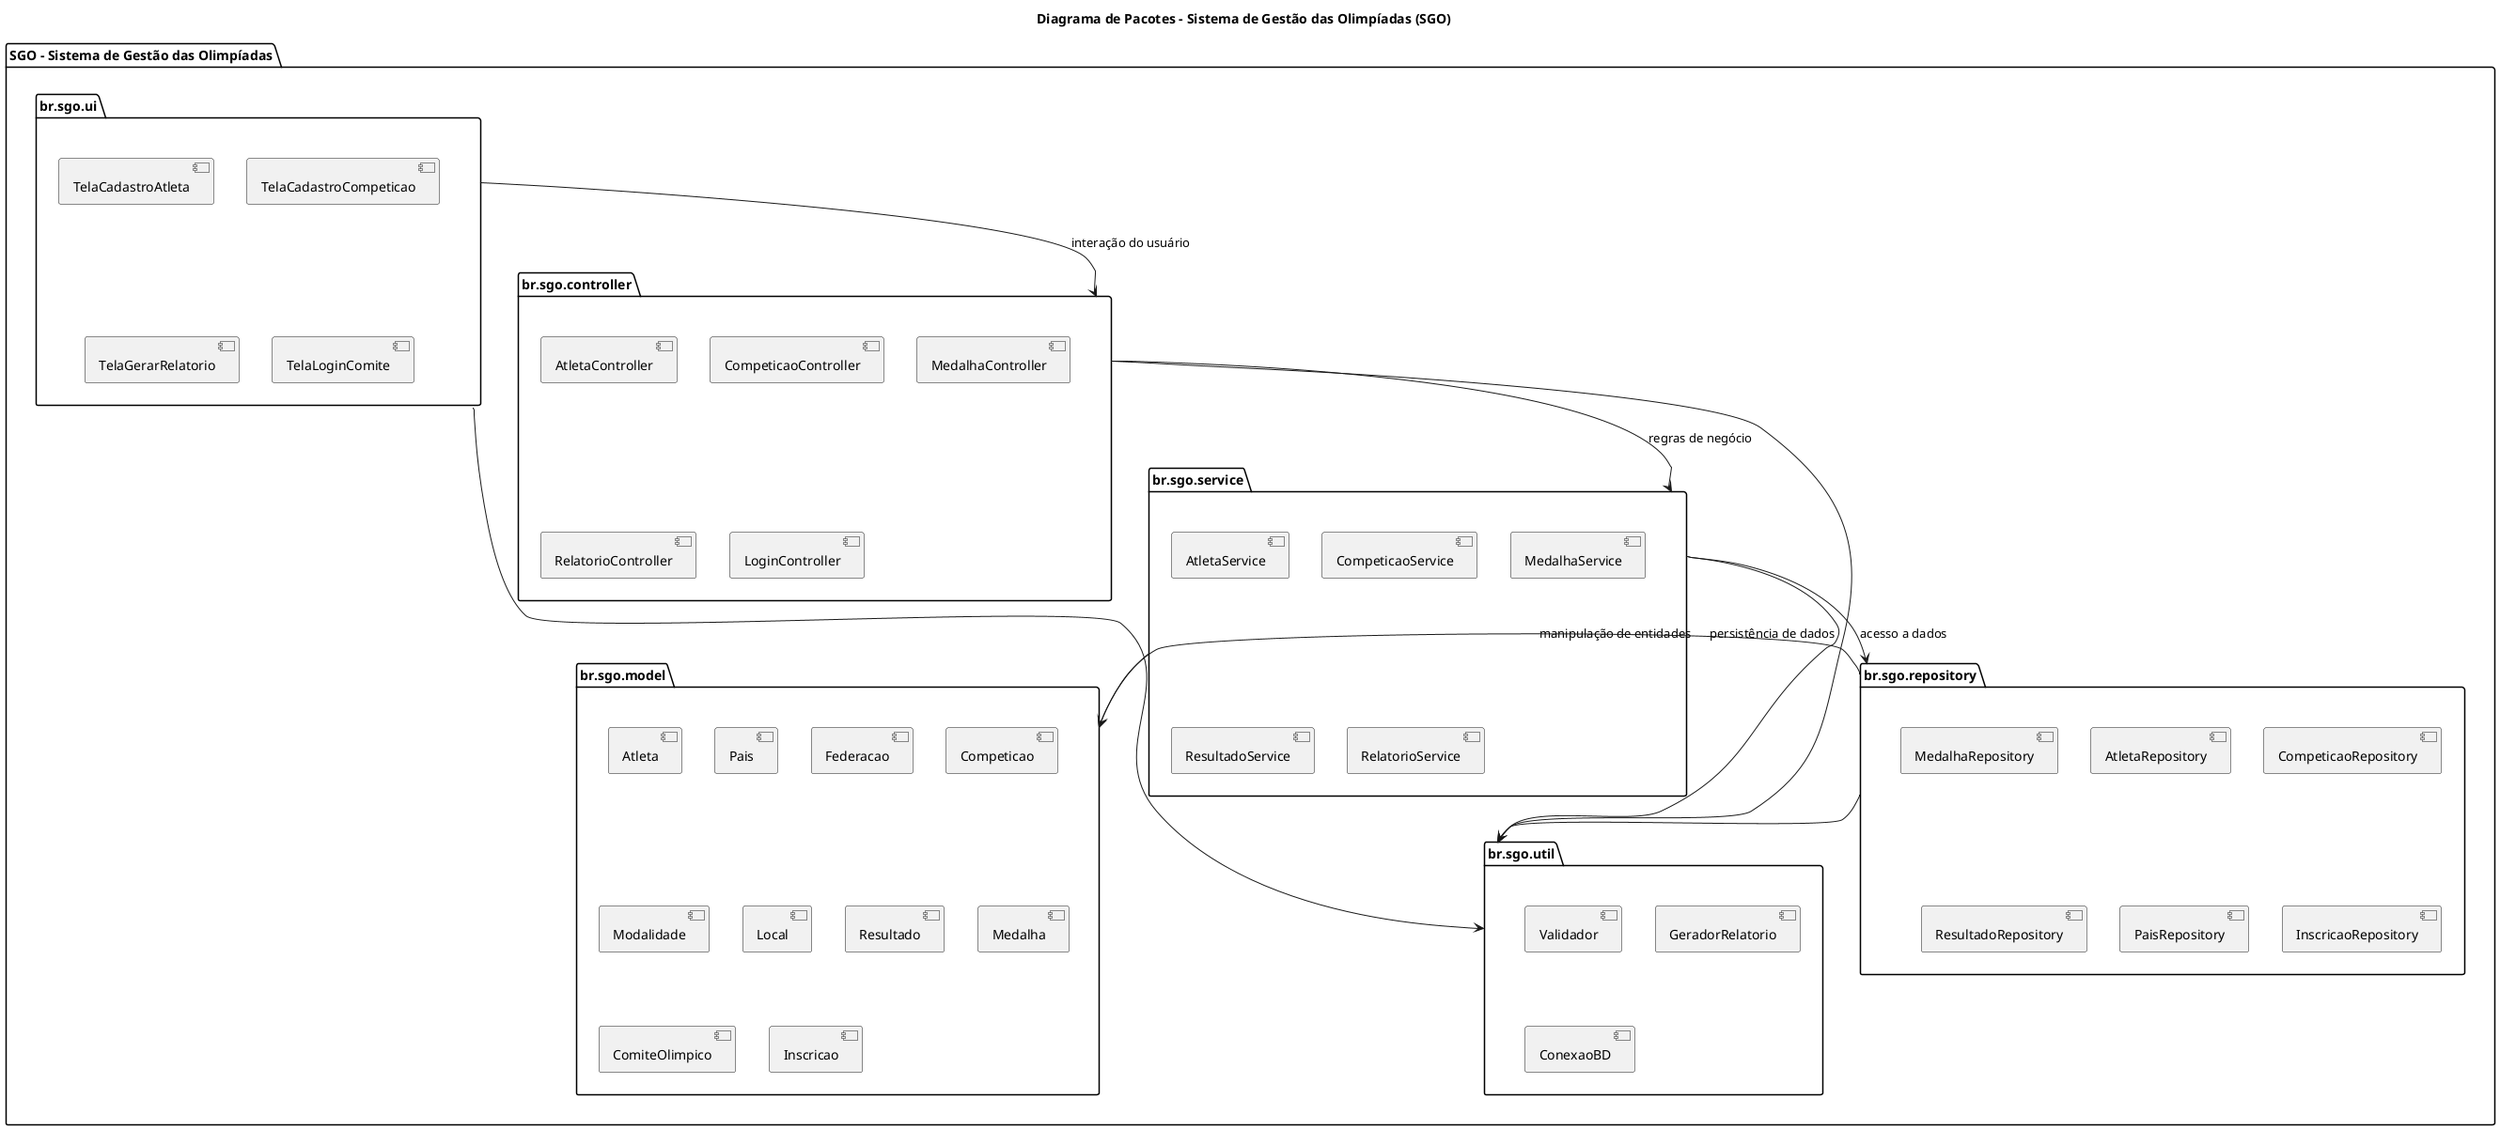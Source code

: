 @startuml
title Diagrama de Pacotes - Sistema de Gestão das Olimpíadas (SGO)

'==========================
' Pacote principal do sistema
'==========================
package "SGO - Sistema de Gestão das Olimpíadas" {

    '--------------------------
    ' Camada de Apresentação
    '--------------------------
    package "br.sgo.ui" as UI {
        [TelaCadastroAtleta]
        [TelaCadastroCompeticao]
        [TelaGerarRelatorio]
        [TelaLoginComite]
    }

    '--------------------------
    ' Camada de Controle
    '--------------------------
    package "br.sgo.controller" as Controller {
        [AtletaController]
        [CompeticaoController]
        [MedalhaController]
        [RelatorioController]
        [LoginController]
    }

    '--------------------------
    ' Camada de Serviço (Regras de Negócio)
    '--------------------------
    package "br.sgo.service" as Service {
        [AtletaService]
        [CompeticaoService]
        [MedalhaService]
        [ResultadoService]
        [RelatorioService]
    }

    '--------------------------
    ' Camada de Modelo (Entidades)
    '--------------------------
    package "br.sgo.model" as Model {
        [Atleta]
        [Pais]
        [Federacao]
        [Competicao]
        [Modalidade]
        [Local]
        [Resultado]
        [Medalha]
        [ComiteOlimpico]
        [Inscricao]
    }

    '--------------------------
    ' Camada de Persistência
    '--------------------------
    package "br.sgo.repository" as Repository {
        [AtletaRepository]
        [CompeticaoRepository]
        [MedalhaRepository]
        [ResultadoRepository]
        [PaisRepository]
        [InscricaoRepository]
    }

    '--------------------------
    ' Pacote Utilitário
    '--------------------------
    package "br.sgo.util" as Util {
        [Validador]
        [GeradorRelatorio]
        [ConexaoBD]
    }
}

'====================================
' Dependências entre os pacotes
'====================================

' A interface usa os controladores
UI --> Controller : interação do usuário

' Controladores acionam os serviços
Controller --> Service : regras de negócio

' Serviços utilizam repositórios e entidades
Service --> Repository : acesso a dados
Service --> Model : manipulação de entidades

' Repositórios usam o modelo
Repository --> Model : persistência de dados

' Utilitários podem ser usados em qualquer camada
UI --> Util
Controller --> Util
Service --> Util
Repository --> Util
@enduml